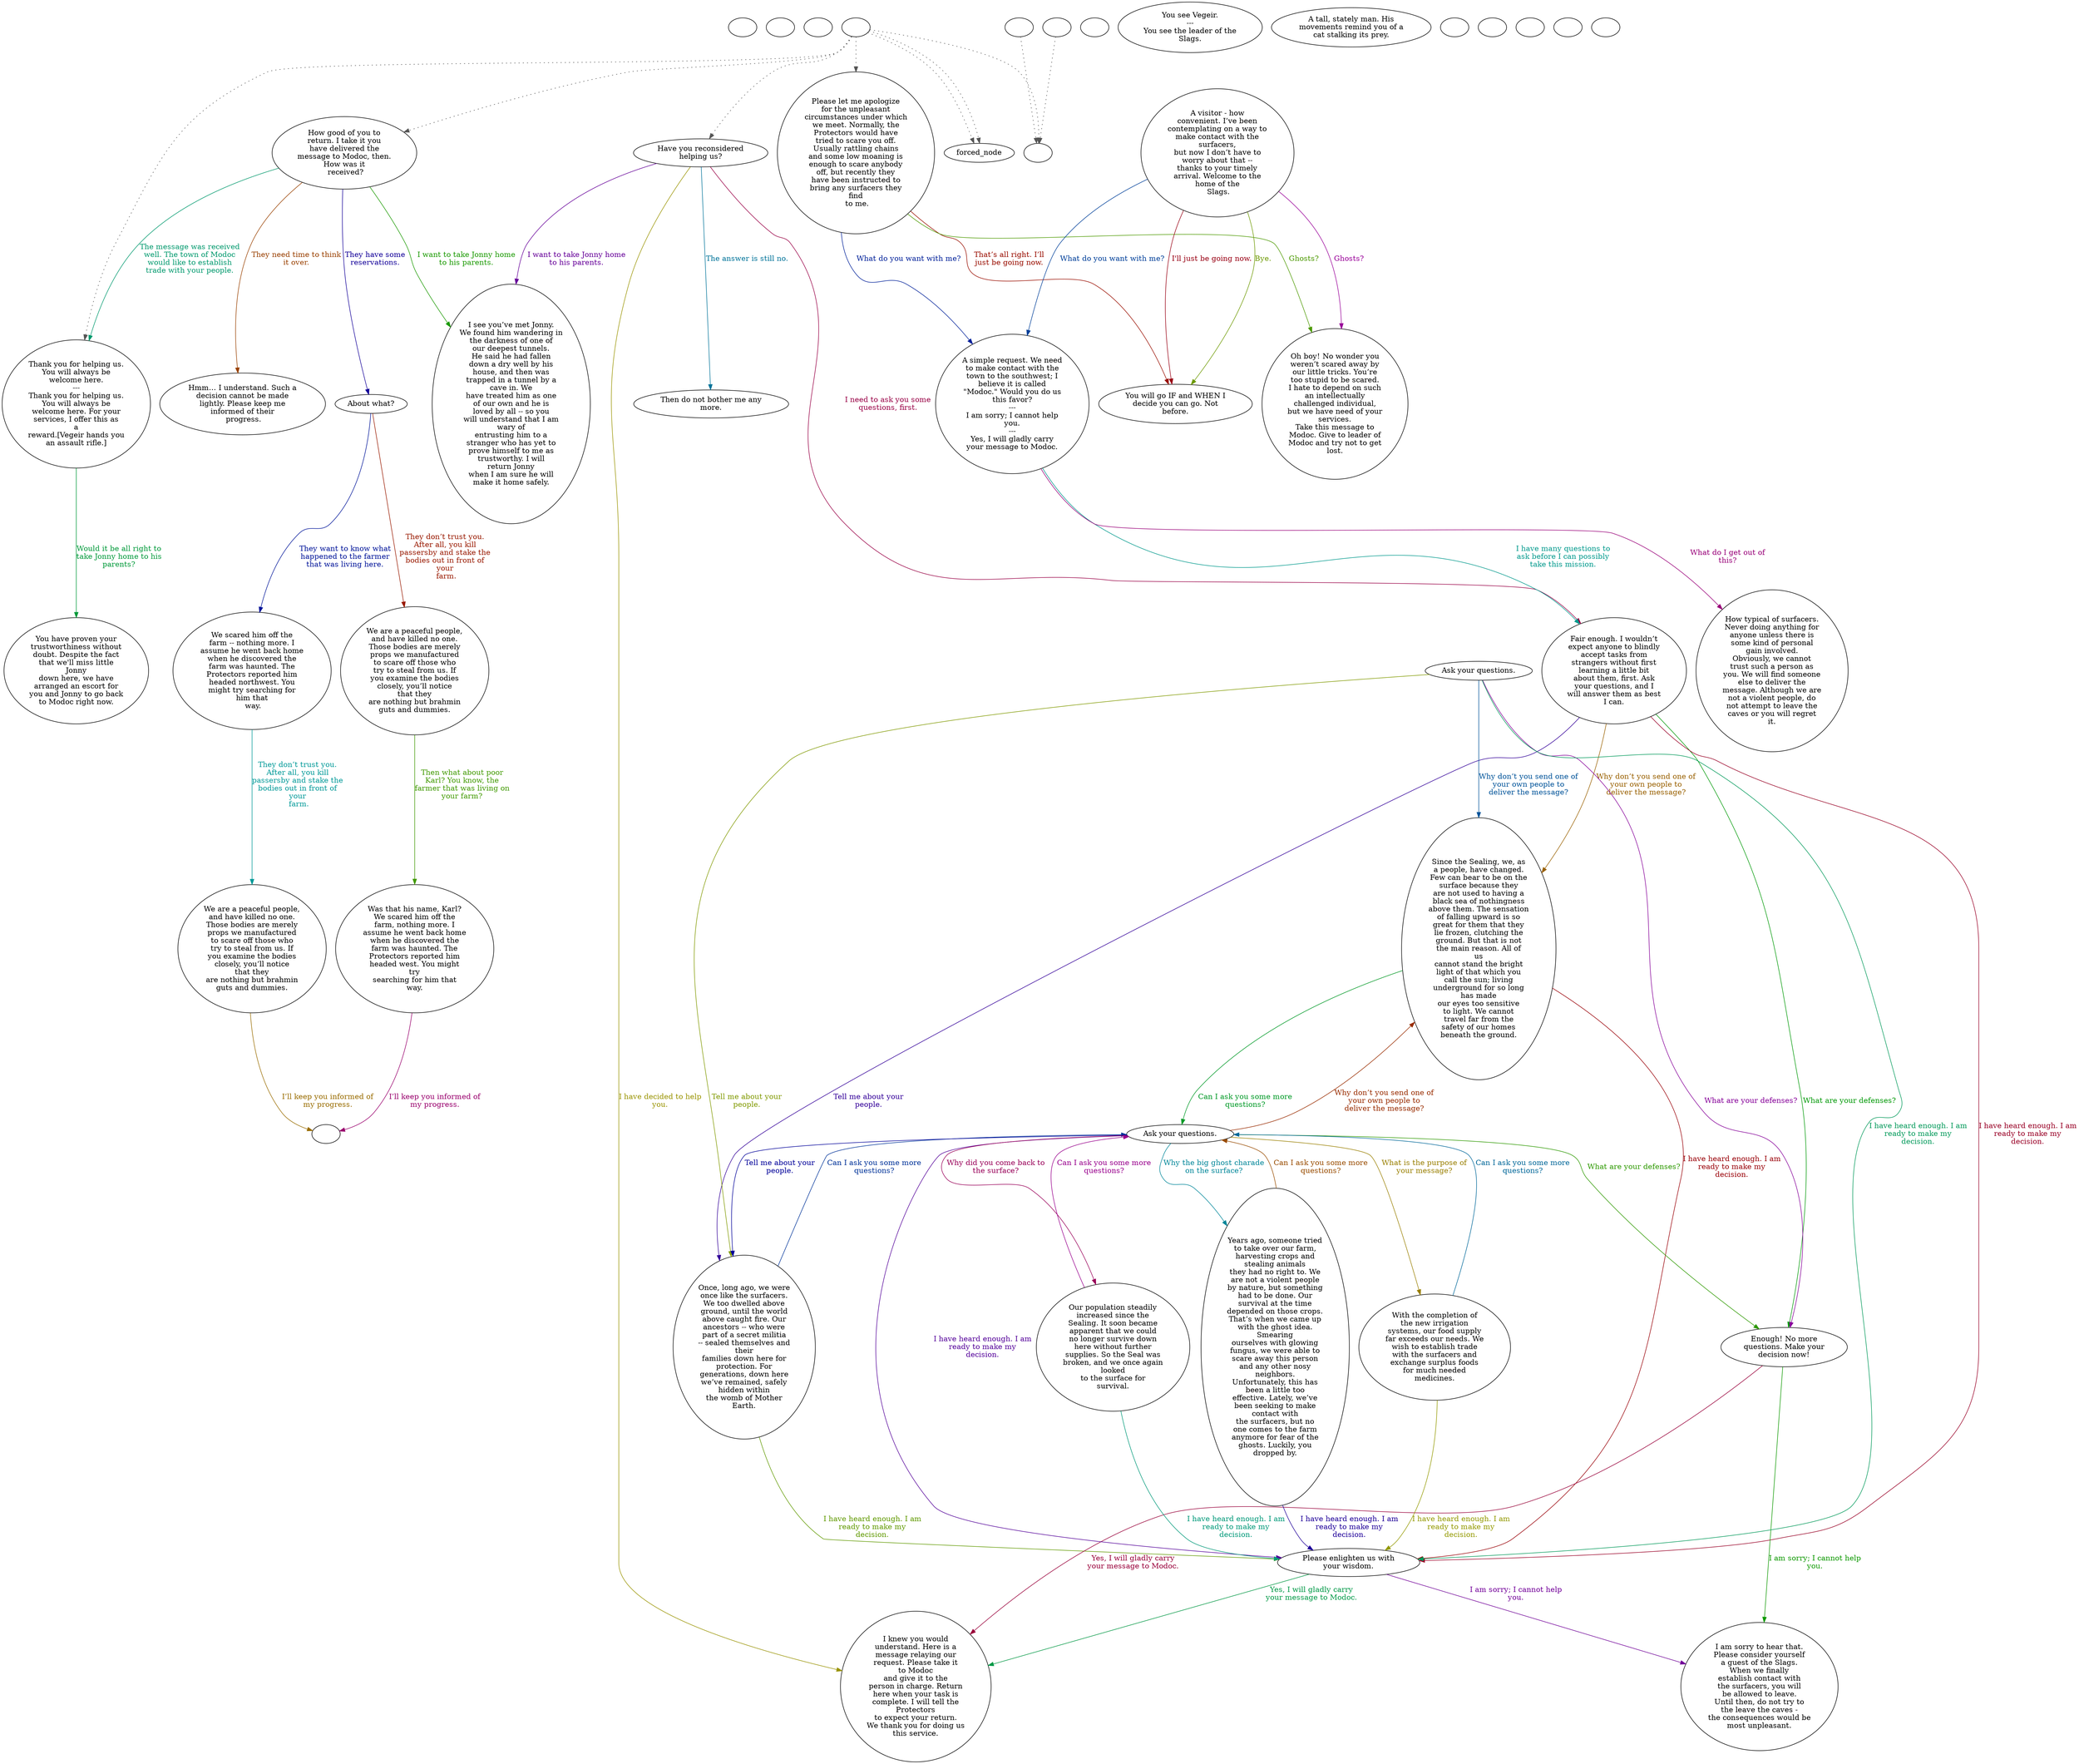 digraph mcVegeir {
  "checkPartyMembersNearDoor" [style=filled       fillcolor="#FFFFFF"       color="#000000"]
  "checkPartyMembersNearDoor" [label=""]
  "start" [style=filled       fillcolor="#FFFFFF"       color="#000000"]
  "start" [label=""]
  "critter_p_proc" [style=filled       fillcolor="#FFFFFF"       color="#000000"]
  "critter_p_proc" [label=""]
  "pickup_p_proc" [style=filled       fillcolor="#FFFFFF"       color="#000000"]
  "pickup_p_proc" -> "Node998" [style=dotted color="#555555"]
  "pickup_p_proc" [label=""]
  "talk_p_proc" [style=filled       fillcolor="#FFFFFF"       color="#000000"]
  "talk_p_proc" -> "forced_node" [style=dotted color="#555555"]
  "talk_p_proc" -> "forced_node" [style=dotted color="#555555"]
  "talk_p_proc" -> "Node998" [style=dotted color="#555555"]
  "talk_p_proc" -> "Node003" [style=dotted color="#555555"]
  "talk_p_proc" -> "Node001" [style=dotted color="#555555"]
  "talk_p_proc" -> "Node002" [style=dotted color="#555555"]
  "talk_p_proc" -> "Node010" [style=dotted color="#555555"]
  "talk_p_proc" [label=""]
  "destroy_p_proc" [style=filled       fillcolor="#FFFFFF"       color="#000000"]
  "destroy_p_proc" [label=""]
  "look_at_p_proc" [style=filled       fillcolor="#FFFFFF"       color="#000000"]
  "look_at_p_proc" [label="You see Vegeir.\n---\nYou see the leader of the\nSlags."]
  "description_p_proc" [style=filled       fillcolor="#FFFFFF"       color="#000000"]
  "description_p_proc" [label="A tall, stately man. His\nmovements remind you of a\ncat stalking its prey."]
  "use_skill_on_p_proc" [style=filled       fillcolor="#FFFFFF"       color="#000000"]
  "use_skill_on_p_proc" [label=""]
  "damage_p_proc" [style=filled       fillcolor="#FFFFFF"       color="#000000"]
  "damage_p_proc" -> "Node998" [style=dotted color="#555555"]
  "damage_p_proc" [label=""]
  "map_enter_p_proc" [style=filled       fillcolor="#FFFFFF"       color="#000000"]
  "map_enter_p_proc" [label=""]
  "combat_p_proc" [style=filled       fillcolor="#FFFFFF"       color="#000000"]
  "combat_p_proc" [label=""]
  "Node000" [style=filled       fillcolor="#FFFFFF"       color="#000000"]
  "Node000" [label="A visitor - how\nconvenient. I’ve been\ncontemplating on a way to\nmake contact with the\nsurfacers,\nbut now I don’t have to\nworry about that --\nthanks to your timely\narrival. Welcome to the\nhome of the\n Slags."]
  "Node000" -> "Node011" [label="I'll just be going now." color="#990013" fontcolor="#990013"]
  "Node000" -> "Node012" [label="What do you want with me?" color="#003F99" fontcolor="#003F99"]
  "Node000" -> "Node011" [label="Bye." color="#6C9900" fontcolor="#6C9900"]
  "Node000" -> "Node035" [label="Ghosts?" color="#990099" fontcolor="#990099"]
  "Node001" [style=filled       fillcolor="#FFFFFF"       color="#000000"]
  "Node001" [label="How good of you to\nreturn. I take it you\nhave delivered the\nmessage to Modoc, then.\nHow was it\n received?"]
  "Node001" -> "Node003" [label="The message was received\nwell. The town of Modoc\nwould like to establish\ntrade with your people." color="#00996D" fontcolor="#00996D"]
  "Node001" -> "Node026" [label="They need time to think\nit over." color="#994000" fontcolor="#994000"]
  "Node001" -> "Node028" [label="They have some\nreservations." color="#130099" fontcolor="#130099"]
  "Node001" -> "Node033" [label="I want to take Jonny home\nto his parents." color="#199900" fontcolor="#199900"]
  "Node002" [style=filled       fillcolor="#FFFFFF"       color="#000000"]
  "Node002" [label="Have you reconsidered\nhelping us?"]
  "Node002" -> "Node013" [label="I need to ask you some\nquestions, first." color="#990046" fontcolor="#990046"]
  "Node002" -> "Node027" [label="The answer is still no." color="#007399" fontcolor="#007399"]
  "Node002" -> "Node024" [label="I have decided to help\nyou." color="#999300" fontcolor="#999300"]
  "Node002" -> "Node033" [label="I want to take Jonny home\nto his parents." color="#660099" fontcolor="#660099"]
  "Node003" [style=filled       fillcolor="#FFFFFF"       color="#000000"]
  "Node003" [label="Thank you for helping us.\nYou will always be\nwelcome here.\n---\nThank you for helping us.\nYou will always be\nwelcome here. For your\nservices, I offer this as\na\nreward.[Vegeir hands you\nan assault rifle.]"]
  "Node003" -> "Node034" [label="Would it be all right to\ntake Jonny home to his\nparents?" color="#009939" fontcolor="#009939"]
  "Node010" [style=filled       fillcolor="#FFFFFF"       color="#000000"]
  "Node010" [label="Please let me apologize\nfor the unpleasant\ncircumstances under which\nwe meet. Normally, the\nProtectors would have\ntried to scare you off.\nUsually rattling chains\nand some low moaning is\nenough to scare anybody\noff, but recently they\nhave been instructed to\nbring any surfacers they\nfind\n to me."]
  "Node010" -> "Node011" [label="That’s all right. I’ll\njust be going now." color="#990D00" fontcolor="#990D00"]
  "Node010" -> "Node012" [label="What do you want with me?" color="#002099" fontcolor="#002099"]
  "Node010" -> "Node035" [label="Ghosts?" color="#4C9900" fontcolor="#4C9900"]
  "Node011" [style=filled       fillcolor="#FFFFFF"       color="#000000"]
  "Node011" [label="You will go IF and WHEN I\ndecide you can go. Not\nbefore."]
  "Node012" [style=filled       fillcolor="#FFFFFF"       color="#000000"]
  "Node012" [label="A simple request. We need\nto make contact with the\ntown to the southwest; I\nbelieve it is called\n\"Modoc.\" Would you do us\nthis favor?\n---\nI am sorry; I cannot help\nyou.\n---\nYes, I will gladly carry\nyour message to Modoc."]
  "Node012" -> "Node025" [label="What do I get out of\nthis?" color="#990079" fontcolor="#990079"]
  "Node012" -> "Node013" [label="I have many questions to\nask before I can possibly\ntake this mission." color="#00998C" fontcolor="#00998C"]
  "Node013" [style=filled       fillcolor="#FFFFFF"       color="#000000"]
  "Node013" [label="Fair enough. I wouldn’t\nexpect anyone to blindly\naccept tasks from\nstrangers without first\nlearning a little bit\nabout them, first. Ask\nyour questions, and I\nwill answer them as best\nI can."]
  "Node013" -> "Node016" [label="Why don’t you send one of\nyour own people to\ndeliver the message?" color="#996000" fontcolor="#996000"]
  "Node013" -> "Node017" [label="Tell me about your\npeople." color="#330099" fontcolor="#330099"]
  "Node013" -> "Node020" [label="What are your defenses?" color="#009906" fontcolor="#009906"]
  "Node013" -> "Node023" [label="I have heard enough. I am\nready to make my\ndecision." color="#990026" fontcolor="#990026"]
  "Node014" [style=filled       fillcolor="#FFFFFF"       color="#000000"]
  "Node014" [label="Ask your questions."]
  "Node014" -> "Node016" [label="Why don’t you send one of\nyour own people to\ndeliver the message?" color="#005399" fontcolor="#005399"]
  "Node014" -> "Node017" [label="Tell me about your\npeople." color="#809900" fontcolor="#809900"]
  "Node014" -> "Node020" [label="What are your defenses?" color="#860099" fontcolor="#860099"]
  "Node014" -> "Node023" [label="I have heard enough. I am\nready to make my\ndecision." color="#009959" fontcolor="#009959"]
  "Node015" [style=filled       fillcolor="#FFFFFF"       color="#000000"]
  "Node015" [label="Ask your questions."]
  "Node015" -> "Node016" [label="Why don’t you send one of\nyour own people to\ndeliver the message?" color="#992C00" fontcolor="#992C00"]
  "Node015" -> "Node017" [label="Tell me about your\npeople." color="#000099" fontcolor="#000099"]
  "Node015" -> "Node020" [label="What are your defenses?" color="#2D9900" fontcolor="#2D9900"]
  "Node015" -> "Node018" [label="Why did you come back to\nthe surface?" color="#990059" fontcolor="#990059"]
  "Node015" -> "Node019" [label="Why the big ghost charade\non the surface?" color="#008699" fontcolor="#008699"]
  "Node015" -> "Node022" [label="What is the purpose of\nyour message?" color="#997F00" fontcolor="#997F00"]
  "Node015" -> "Node023" [label="I have heard enough. I am\nready to make my\ndecision." color="#530099" fontcolor="#530099"]
  "Node016" [style=filled       fillcolor="#FFFFFF"       color="#000000"]
  "Node016" [label="Since the Sealing, we, as\na people, have changed.\nFew can bear to be on the\nsurface because they\nare not used to having a\nblack sea of nothingness\nabove them. The sensation\nof falling upward is so\ngreat for them that they\nlie frozen, clutching the\nground. But that is not\nthe main reason. All of\nus\ncannot stand the bright\nlight of that which you\ncall the sun; living\nunderground for so long\nhas made\nour eyes too sensitive\nto light. We cannot\ntravel far from the\nsafety of our homes\nbeneath the ground."]
  "Node016" -> "Node015" [label="Can I ask you some more\nquestions?" color="#009926" fontcolor="#009926"]
  "Node016" -> "Node023" [label="I have heard enough. I am\nready to make my\ndecision." color="#990007" fontcolor="#990007"]
  "Node017" [style=filled       fillcolor="#FFFFFF"       color="#000000"]
  "Node017" [label="Once, long ago, we were\nonce like the surfacers.\nWe too dwelled above\nground, until the world\nabove caught fire. Our\nancestors -- who were\npart of a secret militia\n-- sealed themselves and\ntheir\nfamilies down here for\nprotection. For\ngenerations, down here\nwe’ve remained, safely\nhidden within\nthe womb of Mother\nEarth."]
  "Node017" -> "Node015" [label="Can I ask you some more\nquestions?" color="#003399" fontcolor="#003399"]
  "Node017" -> "Node023" [label="I have heard enough. I am\nready to make my\ndecision." color="#609900" fontcolor="#609900"]
  "Node018" [style=filled       fillcolor="#FFFFFF"       color="#000000"]
  "Node018" [label="Our population steadily\nincreased since the\nSealing. It soon became\napparent that we could\nno longer survive down\nhere without further\nsupplies. So the Seal was\nbroken, and we once again\nlooked\nto the surface for\nsurvival."]
  "Node018" -> "Node015" [label="Can I ask you some more\nquestions?" color="#99008D" fontcolor="#99008D"]
  "Node018" -> "Node023" [label="I have heard enough. I am\nready to make my\ndecision." color="#009979" fontcolor="#009979"]
  "Node019" [style=filled       fillcolor="#FFFFFF"       color="#000000"]
  "Node019" [label="Years ago, someone tried\nto take over our farm,\nharvesting crops and\nstealing animals\nthey had no right to. We\nare not a violent people\nby nature, but something\nhad to be done. Our\nsurvival at the time\ndepended on those crops.\nThat’s when we came up\nwith the ghost idea.\nSmearing\nourselves with glowing\nfungus, we were able to\nscare away this person\nand any other nosy\nneighbors.\nUnfortunately, this has\nbeen a little too\neffective. Lately, we’ve\nbeen seeking to make\ncontact with\nthe surfacers, but no\none comes to the farm\nanymore for fear of the\nghosts. Luckily, you\ndropped by."]
  "Node019" -> "Node015" [label="Can I ask you some more\nquestions?" color="#994C00" fontcolor="#994C00"]
  "Node019" -> "Node023" [label="I have heard enough. I am\nready to make my\ndecision." color="#1F0099" fontcolor="#1F0099"]
  "Node020" [style=filled       fillcolor="#FFFFFF"       color="#000000"]
  "Node020" [label="Enough! No more\nquestions. Make your\ndecision now!"]
  "Node020" -> "Node021" [label="I am sorry; I cannot help\nyou." color="#0D9900" fontcolor="#0D9900"]
  "Node020" -> "Node024" [label="Yes, I will gladly carry\nyour message to Modoc." color="#99003A" fontcolor="#99003A"]
  "Node021" [style=filled       fillcolor="#FFFFFF"       color="#000000"]
  "Node021" [label="I am sorry to hear that.\nPlease consider yourself\na guest of the Slags.\nWhen we finally\nestablish contact with\nthe surfacers, you will\nbe allowed to leave.\nUntil then, do not try to\nthe leave the caves -\nthe consequences would be\nmost unpleasant."]
  "Node022" [style=filled       fillcolor="#FFFFFF"       color="#000000"]
  "Node022" [label="With the completion of\nthe new irrigation\nsystems, our food supply\nfar exceeds our needs. We\nwish to establish trade\nwith the surfacers and\nexchange surplus foods\nfor much needed\nmedicines."]
  "Node022" -> "Node015" [label="Can I ask you some more\nquestions?" color="#006799" fontcolor="#006799"]
  "Node022" -> "Node023" [label="I have heard enough. I am\nready to make my\ndecision." color="#939900" fontcolor="#939900"]
  "Node023" [style=filled       fillcolor="#FFFFFF"       color="#000000"]
  "Node023" [label="Please enlighten us with\nyour wisdom."]
  "Node023" -> "Node021" [label="I am sorry; I cannot help\nyou." color="#720099" fontcolor="#720099"]
  "Node023" -> "Node024" [label="Yes, I will gladly carry\nyour message to Modoc." color="#009946" fontcolor="#009946"]
  "Node024" [style=filled       fillcolor="#FFFFFF"       color="#000000"]
  "Node024" [label="I knew you would\nunderstand. Here is a\nmessage relaying our\nrequest. Please take it\nto Modoc\nand give it to the\nperson in charge. Return\nhere when your task is\ncomplete. I will tell the\nProtectors\nto expect your return.\nWe thank you for doing us\nthis service."]
  "Node025" [style=filled       fillcolor="#FFFFFF"       color="#000000"]
  "Node025" [label="How typical of surfacers.\nNever doing anything for\nanyone unless there is\nsome kind of personal\ngain involved.\nObviously, we cannot\ntrust such a person as\nyou. We will find someone\nelse to deliver the\nmessage. Although we are\nnot a violent people, do\nnot attempt to leave the\ncaves or you will regret\nit."]
  "Node026" [style=filled       fillcolor="#FFFFFF"       color="#000000"]
  "Node026" [label="Hmm… I understand. Such a\ndecision cannot be made\nlightly. Please keep me\ninformed of their\n progress."]
  "Node027" [style=filled       fillcolor="#FFFFFF"       color="#000000"]
  "Node027" [label="Then do not bother me any\nmore."]
  "Node028" [style=filled       fillcolor="#FFFFFF"       color="#000000"]
  "Node028" [label="About what?"]
  "Node028" -> "Node029" [label="They don’t trust you.\nAfter all, you kill\npassersby and stake the\nbodies out in front of\nyour\n farm." color="#991900" fontcolor="#991900"]
  "Node028" -> "Node031" [label="They want to know what\nhappened to the farmer\nthat was living here." color="#001499" fontcolor="#001499"]
  "Node029" [style=filled       fillcolor="#FFFFFF"       color="#000000"]
  "Node029" [label="We are a peaceful people,\nand have killed no one.\nThose bodies are merely\nprops we manufactured\nto scare off those who\ntry to steal from us. If\nyou examine the bodies\nclosely, you’ll notice\nthat they\nare nothing but brahmin\nguts and dummies."]
  "Node029" -> "Node030" [label="Then what about poor\nKarl? You know, the\nfarmer that was living on\nyour farm?" color="#409900" fontcolor="#409900"]
  "Node030" [style=filled       fillcolor="#FFFFFF"       color="#000000"]
  "Node030" [label="Was that his name, Karl?\nWe scared him off the\nfarm, nothing more. I\nassume he went back home\nwhen he discovered the\nfarm was haunted. The\nProtectors reported him\nheaded west. You might\ntry\nsearching for him that\nway."]
  "Node030" -> "Node999" [label="I’ll keep you informed of\nmy progress." color="#99006D" fontcolor="#99006D"]
  "Node031" [style=filled       fillcolor="#FFFFFF"       color="#000000"]
  "Node031" [label="We scared him off the\nfarm -- nothing more. I\nassume he went back home\nwhen he discovered the\nfarm was haunted. The\nProtectors reported him\nheaded northwest. You\nmight try searching for\nhim that\n way."]
  "Node031" -> "Node032" [label="They don’t trust you.\nAfter all, you kill\npassersby and stake the\nbodies out in front of\nyour\n farm." color="#009998" fontcolor="#009998"]
  "Node032" [style=filled       fillcolor="#FFFFFF"       color="#000000"]
  "Node032" [label="We are a peaceful people,\nand have killed no one.\nThose bodies are merely\nprops we manufactured\nto scare off those who\ntry to steal from us. If\nyou examine the bodies\nclosely, you’ll notice\nthat they\nare nothing but brahmin\nguts and dummies."]
  "Node032" -> "Node999" [label="I’ll keep you informed of\nmy progress." color="#996C00" fontcolor="#996C00"]
  "Node033" [style=filled       fillcolor="#FFFFFF"       color="#000000"]
  "Node033" [label="I see you’ve met Jonny.\nWe found him wandering in\nthe darkness of one of\nour deepest tunnels.\nHe said he had fallen\ndown a dry well by his\nhouse, and then was\ntrapped in a tunnel by a\ncave in. We\nhave treated him as one\nof our own and he is\nloved by all -- so you\nwill understand that I am\nwary of\nentrusting him to a\nstranger who has yet to\nprove himself to me as\ntrustworthy. I will\nreturn Jonny\nwhen I am sure he will\nmake it home safely."]
  "Node034" [style=filled       fillcolor="#FFFFFF"       color="#000000"]
  "Node034" [label="You have proven your\ntrustworthiness without\ndoubt. Despite the fact\nthat we'll miss little\nJonny\ndown here, we have\narranged an escort for\nyou and Jonny to go back\nto Modoc right now."]
  "Node035" [style=filled       fillcolor="#FFFFFF"       color="#000000"]
  "Node035" [label="Oh boy! No wonder you\nweren’t scared away by\nour little tricks. You’re\ntoo stupid to be scared.\nI hate to depend on such\nan intellectually\nchallenged individual,\nbut we have need of your\nservices.\nTake this message to\nModoc. Give to leader of\nModoc and try not to get\nlost."]
  "Node999" [style=filled       fillcolor="#FFFFFF"       color="#000000"]
  "Node999" [label=""]
  "Node998" [style=filled       fillcolor="#FFFFFF"       color="#000000"]
  "Node998" [label=""]
  "timed_event_p_proc" [style=filled       fillcolor="#FFFFFF"       color="#000000"]
  "timed_event_p_proc" [label=""]
  "Node990" [style=filled       fillcolor="#FFFFFF"       color="#000000"]
  "Node990" [label=""]
}